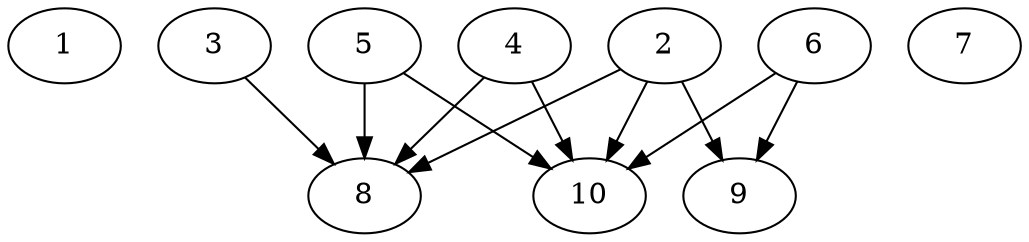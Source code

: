 // DAG automatically generated by daggen at Thu Oct  3 13:58:04 2019
// ./daggen --dot -n 10 --ccr 0.3 --fat 0.9 --regular 0.5 --density 0.6 --mindata 5242880 --maxdata 52428800 
digraph G {
  1 [size="104673280", alpha="0.10", expect_size="31401984"] 
  2 [size="39243093", alpha="0.19", expect_size="11772928"] 
  2 -> 8 [size ="11772928"]
  2 -> 9 [size ="11772928"]
  2 -> 10 [size ="11772928"]
  3 [size="62313813", alpha="0.08", expect_size="18694144"] 
  3 -> 8 [size ="18694144"]
  4 [size="56139093", alpha="0.18", expect_size="16841728"] 
  4 -> 8 [size ="16841728"]
  4 -> 10 [size ="16841728"]
  5 [size="78390613", alpha="0.15", expect_size="23517184"] 
  5 -> 8 [size ="23517184"]
  5 -> 10 [size ="23517184"]
  6 [size="106683733", alpha="0.17", expect_size="32005120"] 
  6 -> 9 [size ="32005120"]
  6 -> 10 [size ="32005120"]
  7 [size="79964160", alpha="0.08", expect_size="23989248"] 
  8 [size="123931307", alpha="0.14", expect_size="37179392"] 
  9 [size="141482667", alpha="0.07", expect_size="42444800"] 
  10 [size="126675627", alpha="0.19", expect_size="38002688"] 
}
